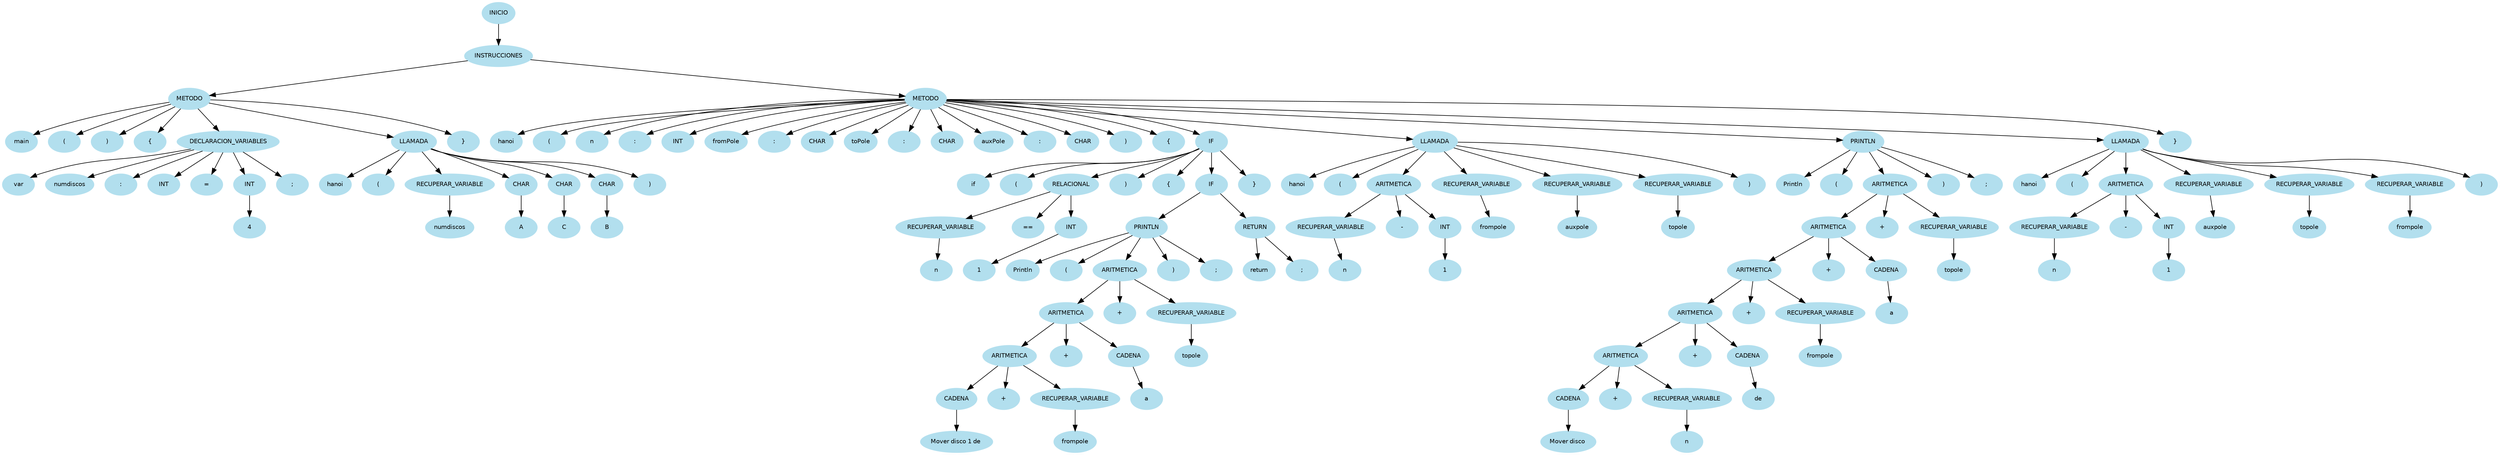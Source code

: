 digraph arbolAST{
node [shape=oval, style=filled, color=lightblue2, fontname=Helvetica, fontsize=10];
edge [fontname=Helvetica, fontsize=10];
n0[label="INICIO"];
n1[label="INSTRUCCIONES"];
n0 -> n1;
n2[label="METODO"];
n1 -> n2;
n3[label="main"];
n2 -> n3;
n4[label="("];
n2 -> n4;
n5[label=")"];
n2 -> n5;
n6[label="{"];
n2 -> n6;
n7[label="DECLARACION_VARIABLES"];
n2 -> n7;
n8[label="var"];
n7 -> n8;
n9[label="numdiscos"];
n7 -> n9;
n10[label=":"];
n7 -> n10;
n11[label="INT"];
n7 -> n11;
n12[label="="];
n7 -> n12;
n13[label="INT"];
n7 -> n13;
n14[label="4"];
n13 -> n14;
n15[label=";"];
n7 -> n15;
n16[label="LLAMADA"];
n2 -> n16;
n17[label="hanoi"];
n16 -> n17;
n18[label="("];
n16 -> n18;
n19[label="RECUPERAR_VARIABLE"];
n16 -> n19;
n20[label="numdiscos"];
n19 -> n20;
n21[label="CHAR"];
n16 -> n21;
n22[label="A"];
n21 -> n22;
n23[label="CHAR"];
n16 -> n23;
n24[label="C"];
n23 -> n24;
n25[label="CHAR"];
n16 -> n25;
n26[label="B"];
n25 -> n26;
n27[label=")"];
n16 -> n27;
n28[label="}"];
n2 -> n28;
n29[label="METODO"];
n1 -> n29;
n30[label="hanoi"];
n29 -> n30;
n31[label="("];
n29 -> n31;
n32[label="n"];
n29 -> n32;
n33[label=":"];
n29 -> n33;
n34[label="INT"];
n29 -> n34;
n35[label="fromPole"];
n29 -> n35;
n36[label=":"];
n29 -> n36;
n37[label="CHAR"];
n29 -> n37;
n38[label="toPole"];
n29 -> n38;
n39[label=":"];
n29 -> n39;
n40[label="CHAR"];
n29 -> n40;
n41[label="auxPole"];
n29 -> n41;
n42[label=":"];
n29 -> n42;
n43[label="CHAR"];
n29 -> n43;
n44[label=")"];
n29 -> n44;
n45[label="{"];
n29 -> n45;
n46[label="IF"];
n29 -> n46;
n47[label="if"];
n46 -> n47;
n48[label="("];
n46 -> n48;
n49[label="RELACIONAL"];
n46 -> n49;
n50[label="RECUPERAR_VARIABLE"];
n49 -> n50;
n51[label="n"];
n50 -> n51;
n52[label="=="];
n49 -> n52;
n53[label="INT"];
n49 -> n53;
n54[label="1"];
n53 -> n54;
n55[label=")"];
n46 -> n55;
n56[label="{"];
n46 -> n56;
n57[label="IF"];
n46 -> n57;
n58[label="PRINTLN"];
n57 -> n58;
n59[label="Println"];
n58 -> n59;
n60[label="("];
n58 -> n60;
n61[label="ARITMETICA"];
n58 -> n61;
n62[label="ARITMETICA"];
n61 -> n62;
n63[label="ARITMETICA"];
n62 -> n63;
n64[label="CADENA"];
n63 -> n64;
n65[label="Mover disco 1 de "];
n64 -> n65;
n66[label="+"];
n63 -> n66;
n67[label="RECUPERAR_VARIABLE"];
n63 -> n67;
n68[label="frompole"];
n67 -> n68;
n69[label="+"];
n62 -> n69;
n70[label="CADENA"];
n62 -> n70;
n71[label=" a "];
n70 -> n71;
n72[label="+"];
n61 -> n72;
n73[label="RECUPERAR_VARIABLE"];
n61 -> n73;
n74[label="topole"];
n73 -> n74;
n75[label=")"];
n58 -> n75;
n76[label=";"];
n58 -> n76;
n77[label="RETURN"];
n57 -> n77;
n78[label="return"];
n77 -> n78;
n79[label=";"];
n77 -> n79;
n80[label="}"];
n46 -> n80;
n81[label="LLAMADA"];
n29 -> n81;
n82[label="hanoi"];
n81 -> n82;
n83[label="("];
n81 -> n83;
n84[label="ARITMETICA"];
n81 -> n84;
n85[label="RECUPERAR_VARIABLE"];
n84 -> n85;
n86[label="n"];
n85 -> n86;
n87[label="-"];
n84 -> n87;
n88[label="INT"];
n84 -> n88;
n89[label="1"];
n88 -> n89;
n90[label="RECUPERAR_VARIABLE"];
n81 -> n90;
n91[label="frompole"];
n90 -> n91;
n92[label="RECUPERAR_VARIABLE"];
n81 -> n92;
n93[label="auxpole"];
n92 -> n93;
n94[label="RECUPERAR_VARIABLE"];
n81 -> n94;
n95[label="topole"];
n94 -> n95;
n96[label=")"];
n81 -> n96;
n97[label="PRINTLN"];
n29 -> n97;
n98[label="Println"];
n97 -> n98;
n99[label="("];
n97 -> n99;
n100[label="ARITMETICA"];
n97 -> n100;
n101[label="ARITMETICA"];
n100 -> n101;
n102[label="ARITMETICA"];
n101 -> n102;
n103[label="ARITMETICA"];
n102 -> n103;
n104[label="ARITMETICA"];
n103 -> n104;
n105[label="CADENA"];
n104 -> n105;
n106[label="Mover disco "];
n105 -> n106;
n107[label="+"];
n104 -> n107;
n108[label="RECUPERAR_VARIABLE"];
n104 -> n108;
n109[label="n"];
n108 -> n109;
n110[label="+"];
n103 -> n110;
n111[label="CADENA"];
n103 -> n111;
n112[label=" de "];
n111 -> n112;
n113[label="+"];
n102 -> n113;
n114[label="RECUPERAR_VARIABLE"];
n102 -> n114;
n115[label="frompole"];
n114 -> n115;
n116[label="+"];
n101 -> n116;
n117[label="CADENA"];
n101 -> n117;
n118[label=" a "];
n117 -> n118;
n119[label="+"];
n100 -> n119;
n120[label="RECUPERAR_VARIABLE"];
n100 -> n120;
n121[label="topole"];
n120 -> n121;
n122[label=")"];
n97 -> n122;
n123[label=";"];
n97 -> n123;
n124[label="LLAMADA"];
n29 -> n124;
n125[label="hanoi"];
n124 -> n125;
n126[label="("];
n124 -> n126;
n127[label="ARITMETICA"];
n124 -> n127;
n128[label="RECUPERAR_VARIABLE"];
n127 -> n128;
n129[label="n"];
n128 -> n129;
n130[label="-"];
n127 -> n130;
n131[label="INT"];
n127 -> n131;
n132[label="1"];
n131 -> n132;
n133[label="RECUPERAR_VARIABLE"];
n124 -> n133;
n134[label="auxpole"];
n133 -> n134;
n135[label="RECUPERAR_VARIABLE"];
n124 -> n135;
n136[label="topole"];
n135 -> n136;
n137[label="RECUPERAR_VARIABLE"];
n124 -> n137;
n138[label="frompole"];
n137 -> n138;
n139[label=")"];
n124 -> n139;
n140[label="}"];
n29 -> n140;
}
